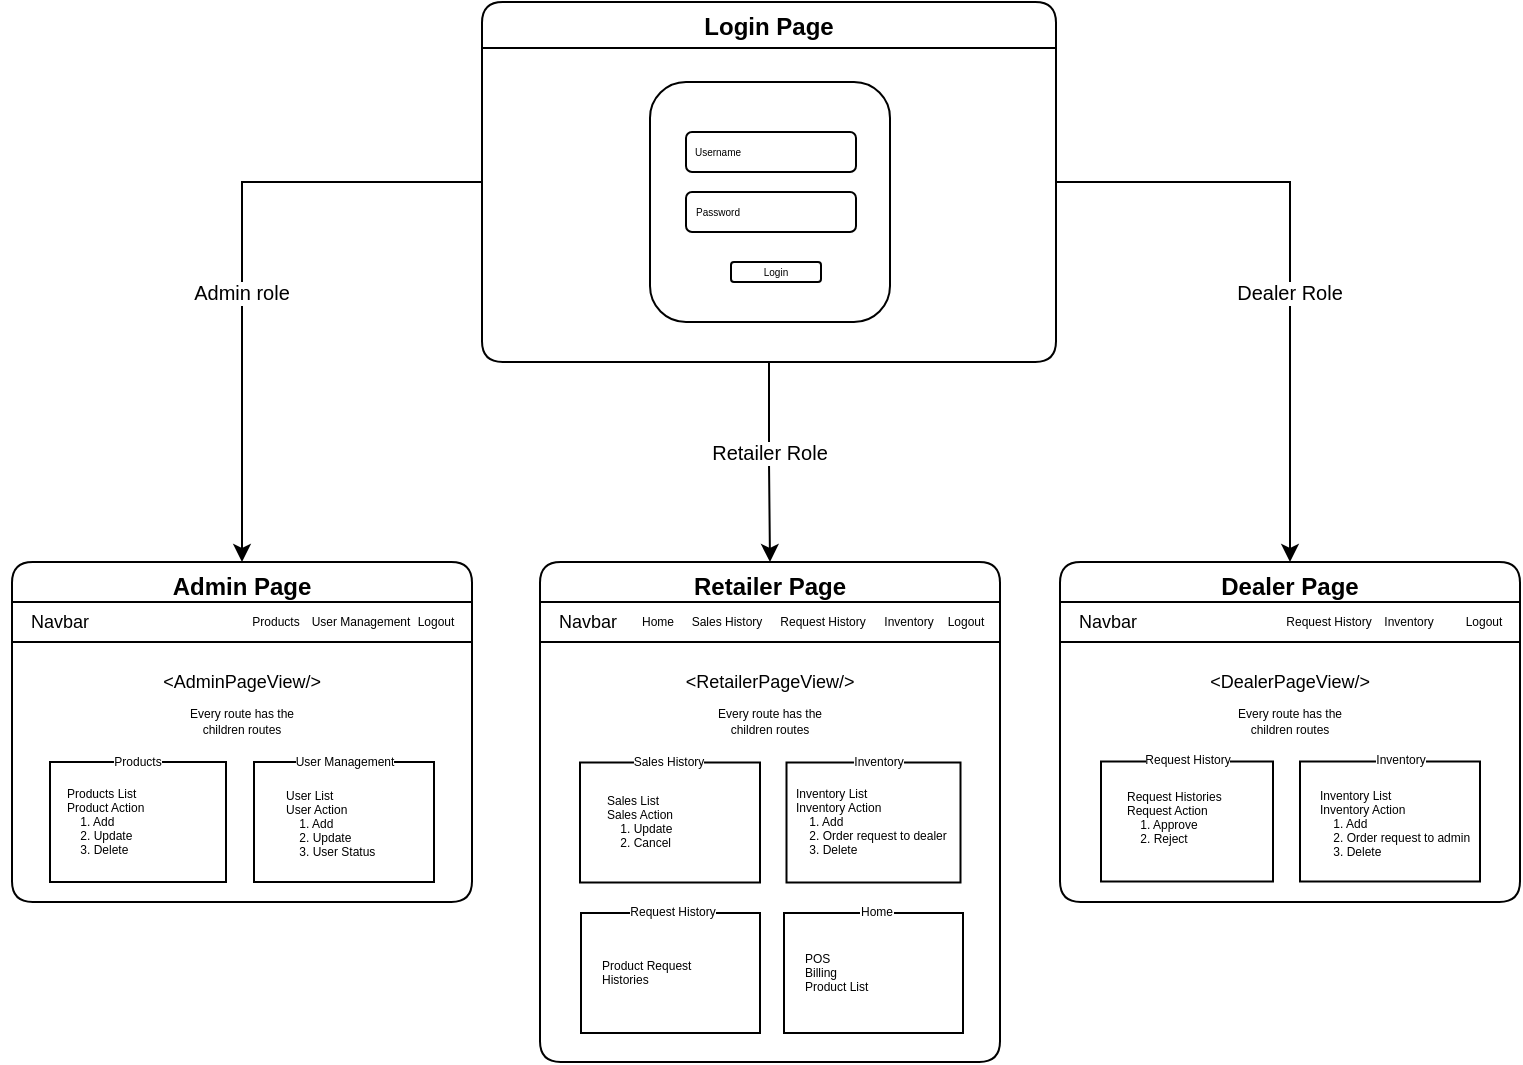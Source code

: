 <mxfile version="20.2.7" type="github">
  <diagram id="5Sn9tdvOxL6AeOnIAffw" name="Page-1">
    <mxGraphModel dx="901" dy="615" grid="1" gridSize="10" guides="1" tooltips="1" connect="1" arrows="1" fold="1" page="1" pageScale="1" pageWidth="827" pageHeight="1169" math="0" shadow="0">
      <root>
        <mxCell id="0" />
        <mxCell id="1" parent="0" />
        <mxCell id="5mNcIMUa5XLyuIfT2FW1-139" style="edgeStyle=orthogonalEdgeStyle;rounded=0;orthogonalLoop=1;jettySize=auto;html=1;fontSize=6;" edge="1" parent="1" source="5mNcIMUa5XLyuIfT2FW1-14" target="5mNcIMUa5XLyuIfT2FW1-45">
          <mxGeometry relative="1" as="geometry" />
        </mxCell>
        <mxCell id="5mNcIMUa5XLyuIfT2FW1-140" style="edgeStyle=orthogonalEdgeStyle;rounded=0;orthogonalLoop=1;jettySize=auto;html=1;fontSize=6;" edge="1" parent="1" source="5mNcIMUa5XLyuIfT2FW1-14" target="5mNcIMUa5XLyuIfT2FW1-115">
          <mxGeometry relative="1" as="geometry">
            <mxPoint x="650" y="300" as="targetPoint" />
          </mxGeometry>
        </mxCell>
        <mxCell id="5mNcIMUa5XLyuIfT2FW1-14" value="Login Page" style="swimlane;labelBackgroundColor=default;swimlaneLine=1;glass=0;rounded=1;" vertex="1" parent="1">
          <mxGeometry x="270" y="40" width="287" height="180" as="geometry" />
        </mxCell>
        <mxCell id="5mNcIMUa5XLyuIfT2FW1-15" value="" style="rounded=1;whiteSpace=wrap;html=1;glass=0;labelBackgroundColor=default;gradientColor=none;" vertex="1" parent="5mNcIMUa5XLyuIfT2FW1-14">
          <mxGeometry x="84" y="40" width="120" height="120" as="geometry" />
        </mxCell>
        <mxCell id="5mNcIMUa5XLyuIfT2FW1-16" value="" style="rounded=1;whiteSpace=wrap;html=1;glass=0;labelBackgroundColor=default;gradientColor=none;" vertex="1" parent="5mNcIMUa5XLyuIfT2FW1-14">
          <mxGeometry x="102" y="65" width="85" height="20" as="geometry" />
        </mxCell>
        <mxCell id="5mNcIMUa5XLyuIfT2FW1-17" value="" style="rounded=1;whiteSpace=wrap;html=1;glass=0;labelBackgroundColor=default;gradientColor=none;" vertex="1" parent="5mNcIMUa5XLyuIfT2FW1-14">
          <mxGeometry x="102" y="95" width="85" height="20" as="geometry" />
        </mxCell>
        <mxCell id="5mNcIMUa5XLyuIfT2FW1-18" value="" style="rounded=1;whiteSpace=wrap;html=1;glass=0;labelBackgroundColor=default;gradientColor=none;" vertex="1" parent="5mNcIMUa5XLyuIfT2FW1-14">
          <mxGeometry x="124.5" y="130" width="45" height="10" as="geometry" />
        </mxCell>
        <mxCell id="5mNcIMUa5XLyuIfT2FW1-19" value="Login" style="text;html=1;strokeColor=none;fillColor=none;align=center;verticalAlign=middle;whiteSpace=wrap;rounded=0;glass=0;labelBackgroundColor=default;fontSize=5;" vertex="1" parent="5mNcIMUa5XLyuIfT2FW1-14">
          <mxGeometry x="137" y="129" width="20" height="10" as="geometry" />
        </mxCell>
        <mxCell id="5mNcIMUa5XLyuIfT2FW1-20" value="Username" style="text;html=1;strokeColor=none;fillColor=none;align=center;verticalAlign=middle;whiteSpace=wrap;rounded=0;glass=0;labelBackgroundColor=default;fontSize=5;" vertex="1" parent="5mNcIMUa5XLyuIfT2FW1-14">
          <mxGeometry x="107.5" y="69" width="20" height="10" as="geometry" />
        </mxCell>
        <mxCell id="5mNcIMUa5XLyuIfT2FW1-21" value="Password" style="text;html=1;strokeColor=none;fillColor=none;align=center;verticalAlign=middle;whiteSpace=wrap;rounded=0;glass=0;labelBackgroundColor=default;fontSize=5;" vertex="1" parent="5mNcIMUa5XLyuIfT2FW1-14">
          <mxGeometry x="107.5" y="99" width="20" height="10" as="geometry" />
        </mxCell>
        <mxCell id="5mNcIMUa5XLyuIfT2FW1-45" value="Retailer Page" style="swimlane;labelBackgroundColor=default;swimlaneLine=1;glass=0;rounded=1;" vertex="1" parent="1">
          <mxGeometry x="299" y="320" width="230" height="250" as="geometry">
            <mxRectangle x="299" y="320" width="120" height="30" as="alternateBounds" />
          </mxGeometry>
        </mxCell>
        <mxCell id="5mNcIMUa5XLyuIfT2FW1-46" value="" style="rounded=0;whiteSpace=wrap;html=1;glass=0;labelBackgroundColor=default;fontSize=5;gradientColor=none;" vertex="1" parent="5mNcIMUa5XLyuIfT2FW1-45">
          <mxGeometry y="20" width="230" height="20" as="geometry" />
        </mxCell>
        <mxCell id="5mNcIMUa5XLyuIfT2FW1-47" value="Navbar" style="text;html=1;strokeColor=none;fillColor=none;align=center;verticalAlign=middle;whiteSpace=wrap;rounded=0;glass=0;labelBackgroundColor=default;fontSize=9;" vertex="1" parent="5mNcIMUa5XLyuIfT2FW1-45">
          <mxGeometry x="-6" y="15" width="60" height="30" as="geometry" />
        </mxCell>
        <mxCell id="5mNcIMUa5XLyuIfT2FW1-48" value="Home" style="text;html=1;strokeColor=none;fillColor=none;align=center;verticalAlign=middle;whiteSpace=wrap;rounded=0;glass=0;labelBackgroundColor=default;fontSize=6;" vertex="1" parent="5mNcIMUa5XLyuIfT2FW1-45">
          <mxGeometry x="43.5" y="20" width="30" height="20" as="geometry" />
        </mxCell>
        <mxCell id="5mNcIMUa5XLyuIfT2FW1-49" value="Logout" style="text;html=1;strokeColor=none;fillColor=none;align=center;verticalAlign=middle;whiteSpace=wrap;rounded=0;glass=0;labelBackgroundColor=default;fontSize=6;" vertex="1" parent="5mNcIMUa5XLyuIfT2FW1-45">
          <mxGeometry x="197.5" y="20" width="30" height="20" as="geometry" />
        </mxCell>
        <mxCell id="5mNcIMUa5XLyuIfT2FW1-50" value="Sales History" style="text;html=1;strokeColor=none;fillColor=none;align=center;verticalAlign=middle;whiteSpace=wrap;rounded=0;glass=0;labelBackgroundColor=default;fontSize=6;" vertex="1" parent="5mNcIMUa5XLyuIfT2FW1-45">
          <mxGeometry x="65.88" y="20" width="55" height="20" as="geometry" />
        </mxCell>
        <mxCell id="5mNcIMUa5XLyuIfT2FW1-51" value="Inventory" style="text;html=1;strokeColor=none;fillColor=none;align=center;verticalAlign=middle;whiteSpace=wrap;rounded=0;glass=0;labelBackgroundColor=default;fontSize=6;" vertex="1" parent="5mNcIMUa5XLyuIfT2FW1-45">
          <mxGeometry x="156.5" y="20" width="55" height="20" as="geometry" />
        </mxCell>
        <mxCell id="5mNcIMUa5XLyuIfT2FW1-102" value="&amp;lt;RetailerPageView/&amp;gt;" style="text;html=1;strokeColor=none;fillColor=none;align=center;verticalAlign=middle;whiteSpace=wrap;rounded=0;glass=0;labelBackgroundColor=default;fontSize=9;" vertex="1" parent="5mNcIMUa5XLyuIfT2FW1-45">
          <mxGeometry x="85" y="45" width="60" height="30" as="geometry" />
        </mxCell>
        <mxCell id="5mNcIMUa5XLyuIfT2FW1-103" value="Every route has the children routes" style="text;html=1;strokeColor=none;fillColor=none;align=center;verticalAlign=middle;whiteSpace=wrap;rounded=0;glass=0;labelBackgroundColor=default;fontSize=6;" vertex="1" parent="5mNcIMUa5XLyuIfT2FW1-45">
          <mxGeometry x="85" y="65" width="60" height="30" as="geometry" />
        </mxCell>
        <mxCell id="5mNcIMUa5XLyuIfT2FW1-104" value="" style="rounded=0;whiteSpace=wrap;html=1;glass=0;labelBackgroundColor=default;fontSize=6;gradientColor=none;" vertex="1" parent="5mNcIMUa5XLyuIfT2FW1-45">
          <mxGeometry x="20" y="100.25" width="90" height="60" as="geometry" />
        </mxCell>
        <mxCell id="5mNcIMUa5XLyuIfT2FW1-105" value="" style="rounded=0;whiteSpace=wrap;html=1;glass=0;labelBackgroundColor=default;fontSize=6;gradientColor=none;" vertex="1" parent="5mNcIMUa5XLyuIfT2FW1-45">
          <mxGeometry x="123.25" y="100.25" width="87" height="60" as="geometry" />
        </mxCell>
        <mxCell id="5mNcIMUa5XLyuIfT2FW1-106" value="Sales History" style="text;html=1;strokeColor=none;fillColor=none;align=center;verticalAlign=middle;whiteSpace=wrap;rounded=0;glass=0;labelBackgroundColor=default;fontSize=6;" vertex="1" parent="5mNcIMUa5XLyuIfT2FW1-45">
          <mxGeometry x="42.13" y="92.25" width="44.75" height="15" as="geometry" />
        </mxCell>
        <mxCell id="5mNcIMUa5XLyuIfT2FW1-107" value="Sales List &#xa;Sales Action&#xa;    1. Update&#xa;    2. Cancel" style="text;strokeColor=none;fillColor=none;align=left;verticalAlign=middle;spacingLeft=4;spacingRight=4;overflow=hidden;points=[[0,0.5],[1,0.5]];portConstraint=eastwest;rotatable=0;rounded=1;glass=0;labelBackgroundColor=default;fontSize=6;" vertex="1" parent="5mNcIMUa5XLyuIfT2FW1-45">
          <mxGeometry x="27.5" y="109.75" width="60" height="40.5" as="geometry" />
        </mxCell>
        <mxCell id="5mNcIMUa5XLyuIfT2FW1-108" value="Inventory" style="text;html=1;strokeColor=none;fillColor=none;align=center;verticalAlign=middle;whiteSpace=wrap;rounded=0;glass=0;labelBackgroundColor=default;fontSize=6;" vertex="1" parent="5mNcIMUa5XLyuIfT2FW1-45">
          <mxGeometry x="141.75" y="89.75" width="55" height="20" as="geometry" />
        </mxCell>
        <mxCell id="5mNcIMUa5XLyuIfT2FW1-109" value="Inventory List&#xa;Inventory Action&#xa;    1. Add&#xa;    2. Order request to dealer&#xa;    3. Delete" style="text;strokeColor=none;fillColor=none;align=left;verticalAlign=middle;spacingLeft=4;spacingRight=4;overflow=hidden;points=[[0,0.5],[1,0.5]];portConstraint=eastwest;rotatable=0;rounded=1;glass=0;labelBackgroundColor=default;fontSize=6;" vertex="1" parent="5mNcIMUa5XLyuIfT2FW1-45">
          <mxGeometry x="122" y="104.88" width="88" height="50.25" as="geometry" />
        </mxCell>
        <mxCell id="5mNcIMUa5XLyuIfT2FW1-110" value="" style="rounded=0;whiteSpace=wrap;html=1;glass=0;labelBackgroundColor=default;fontSize=6;gradientColor=none;" vertex="1" parent="5mNcIMUa5XLyuIfT2FW1-45">
          <mxGeometry x="20.5" y="175.5" width="89.5" height="60" as="geometry" />
        </mxCell>
        <mxCell id="5mNcIMUa5XLyuIfT2FW1-111" value="Request History" style="text;html=1;strokeColor=none;fillColor=none;align=center;verticalAlign=middle;whiteSpace=wrap;rounded=0;glass=0;labelBackgroundColor=default;fontSize=6;" vertex="1" parent="5mNcIMUa5XLyuIfT2FW1-45">
          <mxGeometry x="39" y="165" width="55" height="20" as="geometry" />
        </mxCell>
        <mxCell id="5mNcIMUa5XLyuIfT2FW1-112" value="Product Request&#xa;Histories" style="text;strokeColor=none;fillColor=none;align=left;verticalAlign=middle;spacingLeft=4;spacingRight=4;overflow=hidden;points=[[0,0.5],[1,0.5]];portConstraint=eastwest;rotatable=0;rounded=1;glass=0;labelBackgroundColor=default;fontSize=6;" vertex="1" parent="5mNcIMUa5XLyuIfT2FW1-45">
          <mxGeometry x="25" y="180.37" width="60" height="50.25" as="geometry" />
        </mxCell>
        <mxCell id="5mNcIMUa5XLyuIfT2FW1-133" value="Request History" style="text;html=1;strokeColor=none;fillColor=none;align=center;verticalAlign=middle;whiteSpace=wrap;rounded=0;glass=0;labelBackgroundColor=default;fontSize=6;" vertex="1" parent="5mNcIMUa5XLyuIfT2FW1-45">
          <mxGeometry x="114" y="20" width="55" height="20" as="geometry" />
        </mxCell>
        <mxCell id="5mNcIMUa5XLyuIfT2FW1-135" value="" style="rounded=0;whiteSpace=wrap;html=1;glass=0;labelBackgroundColor=default;fontSize=6;gradientColor=none;" vertex="1" parent="5mNcIMUa5XLyuIfT2FW1-45">
          <mxGeometry x="122" y="175.5" width="89.5" height="60" as="geometry" />
        </mxCell>
        <mxCell id="5mNcIMUa5XLyuIfT2FW1-136" value="Home" style="text;html=1;strokeColor=none;fillColor=none;align=center;verticalAlign=middle;whiteSpace=wrap;rounded=0;glass=0;labelBackgroundColor=default;fontSize=6;" vertex="1" parent="5mNcIMUa5XLyuIfT2FW1-45">
          <mxGeometry x="140.5" y="165" width="55" height="20" as="geometry" />
        </mxCell>
        <mxCell id="5mNcIMUa5XLyuIfT2FW1-137" value="POS&#xa;Billing&#xa;Product List" style="text;strokeColor=none;fillColor=none;align=left;verticalAlign=middle;spacingLeft=4;spacingRight=4;overflow=hidden;points=[[0,0.5],[1,0.5]];portConstraint=eastwest;rotatable=0;rounded=1;glass=0;labelBackgroundColor=default;fontSize=6;" vertex="1" parent="5mNcIMUa5XLyuIfT2FW1-45">
          <mxGeometry x="126.5" y="180.37" width="60" height="50.25" as="geometry" />
        </mxCell>
        <mxCell id="5mNcIMUa5XLyuIfT2FW1-53" value="Admin Page" style="swimlane;labelBackgroundColor=default;swimlaneLine=1;glass=0;rounded=1;" vertex="1" parent="1">
          <mxGeometry x="35" y="320" width="230" height="170" as="geometry">
            <mxRectangle x="35" y="320" width="110" height="30" as="alternateBounds" />
          </mxGeometry>
        </mxCell>
        <mxCell id="5mNcIMUa5XLyuIfT2FW1-54" value="" style="rounded=0;whiteSpace=wrap;html=1;glass=0;labelBackgroundColor=default;fontSize=5;gradientColor=none;" vertex="1" parent="5mNcIMUa5XLyuIfT2FW1-53">
          <mxGeometry y="20" width="230" height="20" as="geometry" />
        </mxCell>
        <mxCell id="5mNcIMUa5XLyuIfT2FW1-55" value="Navbar" style="text;html=1;strokeColor=none;fillColor=none;align=center;verticalAlign=middle;whiteSpace=wrap;rounded=0;glass=0;labelBackgroundColor=default;fontSize=9;" vertex="1" parent="5mNcIMUa5XLyuIfT2FW1-53">
          <mxGeometry x="-6" y="15" width="60" height="30" as="geometry" />
        </mxCell>
        <mxCell id="5mNcIMUa5XLyuIfT2FW1-56" value="Products" style="text;html=1;strokeColor=none;fillColor=none;align=center;verticalAlign=middle;whiteSpace=wrap;rounded=0;glass=0;labelBackgroundColor=default;fontSize=6;" vertex="1" parent="5mNcIMUa5XLyuIfT2FW1-53">
          <mxGeometry x="116.5" y="20" width="30" height="20" as="geometry" />
        </mxCell>
        <mxCell id="5mNcIMUa5XLyuIfT2FW1-57" value="Logout" style="text;html=1;strokeColor=none;fillColor=none;align=center;verticalAlign=middle;whiteSpace=wrap;rounded=0;glass=0;labelBackgroundColor=default;fontSize=6;" vertex="1" parent="5mNcIMUa5XLyuIfT2FW1-53">
          <mxGeometry x="196.5" y="20" width="30" height="20" as="geometry" />
        </mxCell>
        <mxCell id="5mNcIMUa5XLyuIfT2FW1-59" value="User Management" style="text;html=1;strokeColor=none;fillColor=none;align=center;verticalAlign=middle;whiteSpace=wrap;rounded=0;glass=0;labelBackgroundColor=default;fontSize=6;" vertex="1" parent="5mNcIMUa5XLyuIfT2FW1-53">
          <mxGeometry x="146.5" y="20" width="55" height="20" as="geometry" />
        </mxCell>
        <mxCell id="5mNcIMUa5XLyuIfT2FW1-60" value="&amp;lt;AdminPageView/&amp;gt;" style="text;html=1;strokeColor=none;fillColor=none;align=center;verticalAlign=middle;whiteSpace=wrap;rounded=0;glass=0;labelBackgroundColor=default;fontSize=9;" vertex="1" parent="5mNcIMUa5XLyuIfT2FW1-53">
          <mxGeometry x="85" y="45" width="60" height="30" as="geometry" />
        </mxCell>
        <mxCell id="5mNcIMUa5XLyuIfT2FW1-61" value="Every route has the children routes" style="text;html=1;strokeColor=none;fillColor=none;align=center;verticalAlign=middle;whiteSpace=wrap;rounded=0;glass=0;labelBackgroundColor=default;fontSize=6;" vertex="1" parent="5mNcIMUa5XLyuIfT2FW1-53">
          <mxGeometry x="85" y="65" width="60" height="30" as="geometry" />
        </mxCell>
        <mxCell id="5mNcIMUa5XLyuIfT2FW1-79" value="" style="rounded=0;whiteSpace=wrap;html=1;glass=0;labelBackgroundColor=default;fontSize=6;gradientColor=none;" vertex="1" parent="5mNcIMUa5XLyuIfT2FW1-53">
          <mxGeometry x="19" y="100" width="88" height="60" as="geometry" />
        </mxCell>
        <mxCell id="5mNcIMUa5XLyuIfT2FW1-80" value="" style="rounded=0;whiteSpace=wrap;html=1;glass=0;labelBackgroundColor=default;fontSize=6;gradientColor=none;" vertex="1" parent="5mNcIMUa5XLyuIfT2FW1-53">
          <mxGeometry x="121" y="100" width="90" height="60" as="geometry" />
        </mxCell>
        <mxCell id="5mNcIMUa5XLyuIfT2FW1-82" value="Products" style="text;html=1;strokeColor=none;fillColor=none;align=center;verticalAlign=middle;whiteSpace=wrap;rounded=0;glass=0;labelBackgroundColor=default;fontSize=6;" vertex="1" parent="5mNcIMUa5XLyuIfT2FW1-53">
          <mxGeometry x="45.25" y="92" width="35.5" height="15" as="geometry" />
        </mxCell>
        <mxCell id="5mNcIMUa5XLyuIfT2FW1-85" value="Products List &#xa;Product Action&#xa;    1. Add&#xa;    2. Update&#xa;    3. Delete" style="text;strokeColor=none;fillColor=none;align=left;verticalAlign=middle;spacingLeft=4;spacingRight=4;overflow=hidden;points=[[0,0.5],[1,0.5]];portConstraint=eastwest;rotatable=0;rounded=1;glass=0;labelBackgroundColor=default;fontSize=6;" vertex="1" parent="5mNcIMUa5XLyuIfT2FW1-53">
          <mxGeometry x="21.5" y="109.5" width="60" height="40.5" as="geometry" />
        </mxCell>
        <mxCell id="5mNcIMUa5XLyuIfT2FW1-86" value="User Management" style="text;html=1;strokeColor=none;fillColor=none;align=center;verticalAlign=middle;whiteSpace=wrap;rounded=0;glass=0;labelBackgroundColor=default;fontSize=6;" vertex="1" parent="5mNcIMUa5XLyuIfT2FW1-53">
          <mxGeometry x="138.5" y="89.5" width="55" height="20" as="geometry" />
        </mxCell>
        <mxCell id="5mNcIMUa5XLyuIfT2FW1-87" value="User List&#xa;User Action&#xa;    1. Add&#xa;    2. Update&#xa;    3. User Status" style="text;strokeColor=none;fillColor=none;align=left;verticalAlign=middle;spacingLeft=4;spacingRight=4;overflow=hidden;points=[[0,0.5],[1,0.5]];portConstraint=eastwest;rotatable=0;rounded=1;glass=0;labelBackgroundColor=default;fontSize=6;" vertex="1" parent="5mNcIMUa5XLyuIfT2FW1-53">
          <mxGeometry x="131" y="105.75" width="60" height="50.25" as="geometry" />
        </mxCell>
        <mxCell id="5mNcIMUa5XLyuIfT2FW1-115" value="Dealer Page" style="swimlane;labelBackgroundColor=default;swimlaneLine=1;glass=0;rounded=1;" vertex="1" parent="1">
          <mxGeometry x="559" y="320" width="230" height="170" as="geometry">
            <mxRectangle x="559" y="320" width="150" height="30" as="alternateBounds" />
          </mxGeometry>
        </mxCell>
        <mxCell id="5mNcIMUa5XLyuIfT2FW1-116" value="" style="rounded=0;whiteSpace=wrap;html=1;glass=0;labelBackgroundColor=default;fontSize=5;gradientColor=none;" vertex="1" parent="5mNcIMUa5XLyuIfT2FW1-115">
          <mxGeometry y="20" width="230" height="20" as="geometry" />
        </mxCell>
        <mxCell id="5mNcIMUa5XLyuIfT2FW1-117" value="Navbar" style="text;html=1;strokeColor=none;fillColor=none;align=center;verticalAlign=middle;whiteSpace=wrap;rounded=0;glass=0;labelBackgroundColor=default;fontSize=9;" vertex="1" parent="5mNcIMUa5XLyuIfT2FW1-115">
          <mxGeometry x="-6" y="15" width="60" height="30" as="geometry" />
        </mxCell>
        <mxCell id="5mNcIMUa5XLyuIfT2FW1-119" value="Logout" style="text;html=1;strokeColor=none;fillColor=none;align=center;verticalAlign=middle;whiteSpace=wrap;rounded=0;glass=0;labelBackgroundColor=default;fontSize=6;" vertex="1" parent="5mNcIMUa5XLyuIfT2FW1-115">
          <mxGeometry x="196.5" y="20" width="30" height="20" as="geometry" />
        </mxCell>
        <mxCell id="5mNcIMUa5XLyuIfT2FW1-120" value="Request History" style="text;html=1;strokeColor=none;fillColor=none;align=center;verticalAlign=middle;whiteSpace=wrap;rounded=0;glass=0;labelBackgroundColor=default;fontSize=6;" vertex="1" parent="5mNcIMUa5XLyuIfT2FW1-115">
          <mxGeometry x="106.5" y="20" width="55" height="20" as="geometry" />
        </mxCell>
        <mxCell id="5mNcIMUa5XLyuIfT2FW1-121" value="Inventory" style="text;html=1;strokeColor=none;fillColor=none;align=center;verticalAlign=middle;whiteSpace=wrap;rounded=0;glass=0;labelBackgroundColor=default;fontSize=6;" vertex="1" parent="5mNcIMUa5XLyuIfT2FW1-115">
          <mxGeometry x="146.5" y="20" width="55" height="20" as="geometry" />
        </mxCell>
        <mxCell id="5mNcIMUa5XLyuIfT2FW1-122" value="&amp;lt;DealerPageView/&amp;gt;" style="text;html=1;strokeColor=none;fillColor=none;align=center;verticalAlign=middle;whiteSpace=wrap;rounded=0;glass=0;labelBackgroundColor=default;fontSize=9;" vertex="1" parent="5mNcIMUa5XLyuIfT2FW1-115">
          <mxGeometry x="85" y="45" width="60" height="30" as="geometry" />
        </mxCell>
        <mxCell id="5mNcIMUa5XLyuIfT2FW1-123" value="Every route has the children routes" style="text;html=1;strokeColor=none;fillColor=none;align=center;verticalAlign=middle;whiteSpace=wrap;rounded=0;glass=0;labelBackgroundColor=default;fontSize=6;" vertex="1" parent="5mNcIMUa5XLyuIfT2FW1-115">
          <mxGeometry x="85" y="65" width="60" height="30" as="geometry" />
        </mxCell>
        <mxCell id="5mNcIMUa5XLyuIfT2FW1-124" value="" style="rounded=0;whiteSpace=wrap;html=1;glass=0;labelBackgroundColor=default;fontSize=6;gradientColor=none;" vertex="1" parent="5mNcIMUa5XLyuIfT2FW1-115">
          <mxGeometry x="20.5" y="99.75" width="86" height="60" as="geometry" />
        </mxCell>
        <mxCell id="5mNcIMUa5XLyuIfT2FW1-125" value="" style="rounded=0;whiteSpace=wrap;html=1;glass=0;labelBackgroundColor=default;fontSize=6;gradientColor=none;" vertex="1" parent="5mNcIMUa5XLyuIfT2FW1-115">
          <mxGeometry x="120" y="99.75" width="90" height="60" as="geometry" />
        </mxCell>
        <mxCell id="5mNcIMUa5XLyuIfT2FW1-126" value="Request History" style="text;html=1;strokeColor=none;fillColor=none;align=center;verticalAlign=middle;whiteSpace=wrap;rounded=0;glass=0;labelBackgroundColor=default;fontSize=6;" vertex="1" parent="5mNcIMUa5XLyuIfT2FW1-115">
          <mxGeometry x="38.56" y="91" width="49.87" height="15" as="geometry" />
        </mxCell>
        <mxCell id="5mNcIMUa5XLyuIfT2FW1-127" value="Request Histories&#xa;Request Action &#xa;    1. Approve&#xa;    2. Reject" style="text;strokeColor=none;fillColor=none;align=left;verticalAlign=middle;spacingLeft=4;spacingRight=4;overflow=hidden;points=[[0,0.5],[1,0.5]];portConstraint=eastwest;rotatable=0;rounded=1;glass=0;labelBackgroundColor=default;fontSize=6;" vertex="1" parent="5mNcIMUa5XLyuIfT2FW1-115">
          <mxGeometry x="27.5" y="107.5" width="60" height="40.5" as="geometry" />
        </mxCell>
        <mxCell id="5mNcIMUa5XLyuIfT2FW1-128" value="Inventory" style="text;html=1;strokeColor=none;fillColor=none;align=center;verticalAlign=middle;whiteSpace=wrap;rounded=0;glass=0;labelBackgroundColor=default;fontSize=6;" vertex="1" parent="5mNcIMUa5XLyuIfT2FW1-115">
          <mxGeometry x="143" y="88.5" width="55" height="20" as="geometry" />
        </mxCell>
        <mxCell id="5mNcIMUa5XLyuIfT2FW1-129" value="Inventory List&#xa;Inventory Action&#xa;    1. Add&#xa;    2. Order request to admin&#xa;    3. Delete" style="text;strokeColor=none;fillColor=none;align=left;verticalAlign=middle;spacingLeft=4;spacingRight=4;overflow=hidden;points=[[0,0.5],[1,0.5]];portConstraint=eastwest;rotatable=0;rounded=1;glass=0;labelBackgroundColor=default;fontSize=6;" vertex="1" parent="5mNcIMUa5XLyuIfT2FW1-115">
          <mxGeometry x="124" y="105.63" width="90" height="50.25" as="geometry" />
        </mxCell>
        <mxCell id="5mNcIMUa5XLyuIfT2FW1-146" value="&lt;font style=&quot;font-size: 10px;&quot;&gt;Retailer Role&lt;/font&gt;" style="text;html=1;strokeColor=none;fillColor=none;align=center;verticalAlign=middle;whiteSpace=wrap;rounded=0;glass=0;labelBackgroundColor=default;fontSize=6;" vertex="1" parent="1">
          <mxGeometry x="384" y="250" width="60" height="30" as="geometry" />
        </mxCell>
        <mxCell id="5mNcIMUa5XLyuIfT2FW1-147" value="&lt;font style=&quot;font-size: 10px;&quot;&gt;Dealer Role&lt;/font&gt;" style="text;html=1;strokeColor=none;fillColor=none;align=center;verticalAlign=middle;whiteSpace=wrap;rounded=0;glass=0;labelBackgroundColor=default;fontSize=6;" vertex="1" parent="1">
          <mxGeometry x="639" y="170" width="70" height="30" as="geometry" />
        </mxCell>
        <mxCell id="5mNcIMUa5XLyuIfT2FW1-148" value="" style="group" vertex="1" connectable="0" parent="1">
          <mxGeometry x="120" y="170" width="60" height="30" as="geometry" />
        </mxCell>
        <mxCell id="5mNcIMUa5XLyuIfT2FW1-142" style="edgeStyle=orthogonalEdgeStyle;rounded=0;orthogonalLoop=1;jettySize=auto;html=1;entryX=0.5;entryY=0;entryDx=0;entryDy=0;fontSize=6;" edge="1" parent="5mNcIMUa5XLyuIfT2FW1-148" source="5mNcIMUa5XLyuIfT2FW1-14" target="5mNcIMUa5XLyuIfT2FW1-53">
          <mxGeometry relative="1" as="geometry" />
        </mxCell>
        <mxCell id="5mNcIMUa5XLyuIfT2FW1-145" value="&lt;font style=&quot;font-size: 10px;&quot;&gt;Admin role&lt;/font&gt;" style="text;html=1;strokeColor=none;fillColor=none;align=center;verticalAlign=middle;whiteSpace=wrap;rounded=0;glass=0;labelBackgroundColor=default;fontSize=6;" vertex="1" parent="5mNcIMUa5XLyuIfT2FW1-148">
          <mxGeometry width="60" height="30" as="geometry" />
        </mxCell>
      </root>
    </mxGraphModel>
  </diagram>
</mxfile>
